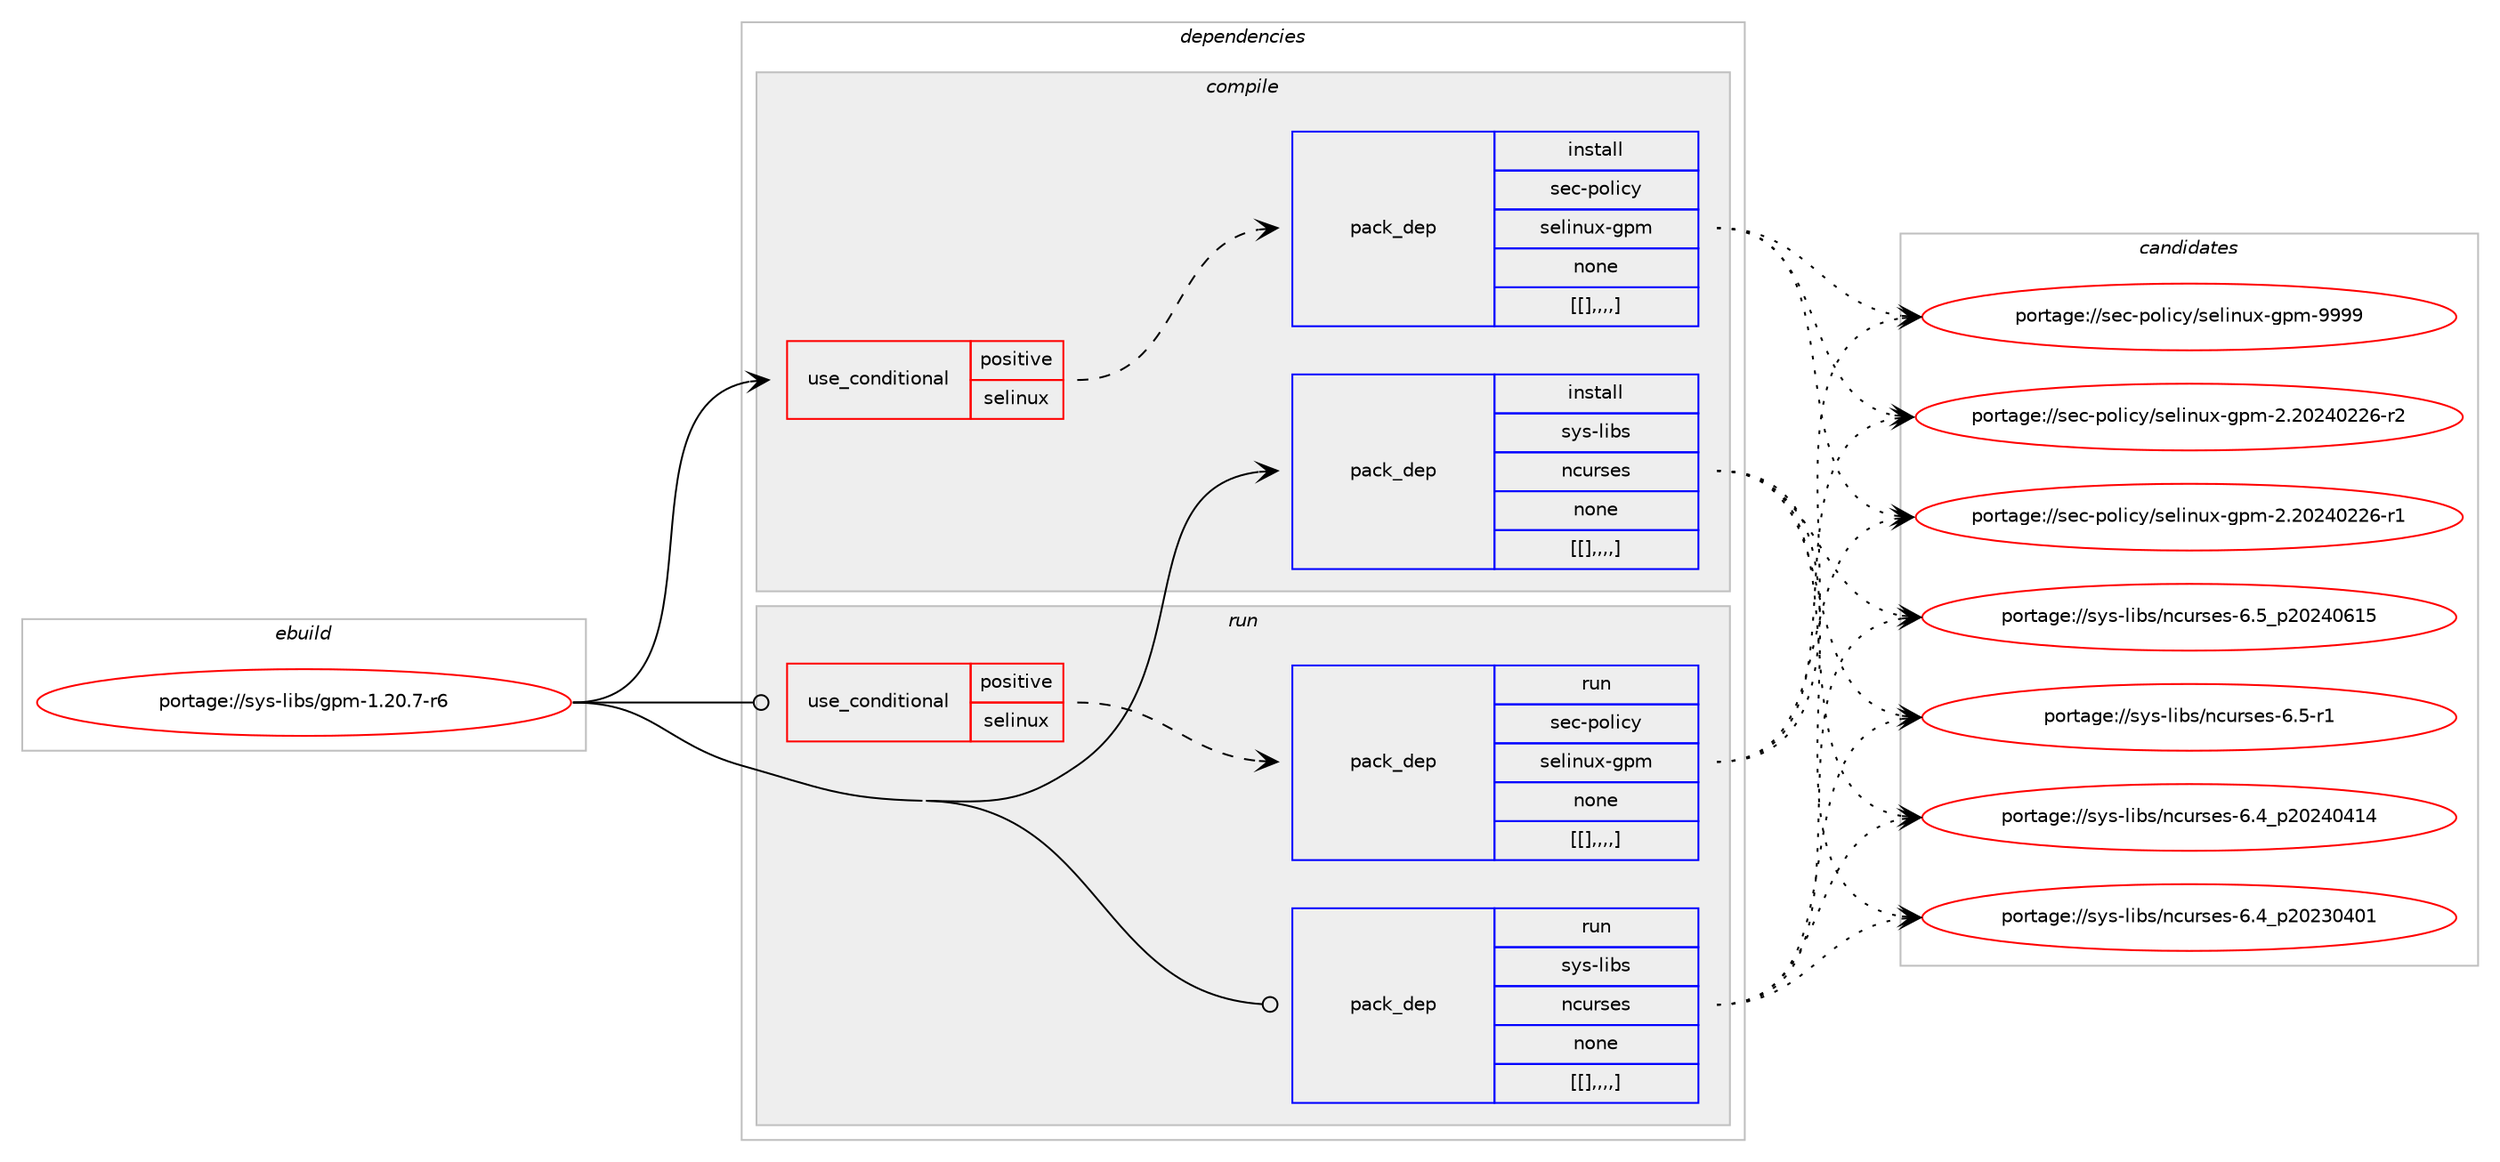 digraph prolog {

# *************
# Graph options
# *************

newrank=true;
concentrate=true;
compound=true;
graph [rankdir=LR,fontname=Helvetica,fontsize=10,ranksep=1.5];#, ranksep=2.5, nodesep=0.2];
edge  [arrowhead=vee];
node  [fontname=Helvetica,fontsize=10];

# **********
# The ebuild
# **********

subgraph cluster_leftcol {
color=gray;
label=<<i>ebuild</i>>;
id [label="portage://sys-libs/gpm-1.20.7-r6", color=red, width=4, href="../sys-libs/gpm-1.20.7-r6.svg"];
}

# ****************
# The dependencies
# ****************

subgraph cluster_midcol {
color=gray;
label=<<i>dependencies</i>>;
subgraph cluster_compile {
fillcolor="#eeeeee";
style=filled;
label=<<i>compile</i>>;
subgraph cond10075 {
dependency27095 [label=<<TABLE BORDER="0" CELLBORDER="1" CELLSPACING="0" CELLPADDING="4"><TR><TD ROWSPAN="3" CELLPADDING="10">use_conditional</TD></TR><TR><TD>positive</TD></TR><TR><TD>selinux</TD></TR></TABLE>>, shape=none, color=red];
subgraph pack16942 {
dependency27096 [label=<<TABLE BORDER="0" CELLBORDER="1" CELLSPACING="0" CELLPADDING="4" WIDTH="220"><TR><TD ROWSPAN="6" CELLPADDING="30">pack_dep</TD></TR><TR><TD WIDTH="110">install</TD></TR><TR><TD>sec-policy</TD></TR><TR><TD>selinux-gpm</TD></TR><TR><TD>none</TD></TR><TR><TD>[[],,,,]</TD></TR></TABLE>>, shape=none, color=blue];
}
dependency27095:e -> dependency27096:w [weight=20,style="dashed",arrowhead="vee"];
}
id:e -> dependency27095:w [weight=20,style="solid",arrowhead="vee"];
subgraph pack16943 {
dependency27097 [label=<<TABLE BORDER="0" CELLBORDER="1" CELLSPACING="0" CELLPADDING="4" WIDTH="220"><TR><TD ROWSPAN="6" CELLPADDING="30">pack_dep</TD></TR><TR><TD WIDTH="110">install</TD></TR><TR><TD>sys-libs</TD></TR><TR><TD>ncurses</TD></TR><TR><TD>none</TD></TR><TR><TD>[[],,,,]</TD></TR></TABLE>>, shape=none, color=blue];
}
id:e -> dependency27097:w [weight=20,style="solid",arrowhead="vee"];
}
subgraph cluster_compileandrun {
fillcolor="#eeeeee";
style=filled;
label=<<i>compile and run</i>>;
}
subgraph cluster_run {
fillcolor="#eeeeee";
style=filled;
label=<<i>run</i>>;
subgraph cond10076 {
dependency27098 [label=<<TABLE BORDER="0" CELLBORDER="1" CELLSPACING="0" CELLPADDING="4"><TR><TD ROWSPAN="3" CELLPADDING="10">use_conditional</TD></TR><TR><TD>positive</TD></TR><TR><TD>selinux</TD></TR></TABLE>>, shape=none, color=red];
subgraph pack16944 {
dependency27099 [label=<<TABLE BORDER="0" CELLBORDER="1" CELLSPACING="0" CELLPADDING="4" WIDTH="220"><TR><TD ROWSPAN="6" CELLPADDING="30">pack_dep</TD></TR><TR><TD WIDTH="110">run</TD></TR><TR><TD>sec-policy</TD></TR><TR><TD>selinux-gpm</TD></TR><TR><TD>none</TD></TR><TR><TD>[[],,,,]</TD></TR></TABLE>>, shape=none, color=blue];
}
dependency27098:e -> dependency27099:w [weight=20,style="dashed",arrowhead="vee"];
}
id:e -> dependency27098:w [weight=20,style="solid",arrowhead="odot"];
subgraph pack16945 {
dependency27100 [label=<<TABLE BORDER="0" CELLBORDER="1" CELLSPACING="0" CELLPADDING="4" WIDTH="220"><TR><TD ROWSPAN="6" CELLPADDING="30">pack_dep</TD></TR><TR><TD WIDTH="110">run</TD></TR><TR><TD>sys-libs</TD></TR><TR><TD>ncurses</TD></TR><TR><TD>none</TD></TR><TR><TD>[[],,,,]</TD></TR></TABLE>>, shape=none, color=blue];
}
id:e -> dependency27100:w [weight=20,style="solid",arrowhead="odot"];
}
}

# **************
# The candidates
# **************

subgraph cluster_choices {
rank=same;
color=gray;
label=<<i>candidates</i>>;

subgraph choice16942 {
color=black;
nodesep=1;
choice11510199451121111081059912147115101108105110117120451031121094557575757 [label="portage://sec-policy/selinux-gpm-9999", color=red, width=4,href="../sec-policy/selinux-gpm-9999.svg"];
choice115101994511211110810599121471151011081051101171204510311210945504650485052485050544511450 [label="portage://sec-policy/selinux-gpm-2.20240226-r2", color=red, width=4,href="../sec-policy/selinux-gpm-2.20240226-r2.svg"];
choice115101994511211110810599121471151011081051101171204510311210945504650485052485050544511449 [label="portage://sec-policy/selinux-gpm-2.20240226-r1", color=red, width=4,href="../sec-policy/selinux-gpm-2.20240226-r1.svg"];
dependency27096:e -> choice11510199451121111081059912147115101108105110117120451031121094557575757:w [style=dotted,weight="100"];
dependency27096:e -> choice115101994511211110810599121471151011081051101171204510311210945504650485052485050544511450:w [style=dotted,weight="100"];
dependency27096:e -> choice115101994511211110810599121471151011081051101171204510311210945504650485052485050544511449:w [style=dotted,weight="100"];
}
subgraph choice16943 {
color=black;
nodesep=1;
choice1151211154510810598115471109911711411510111545544653951125048505248544953 [label="portage://sys-libs/ncurses-6.5_p20240615", color=red, width=4,href="../sys-libs/ncurses-6.5_p20240615.svg"];
choice11512111545108105981154711099117114115101115455446534511449 [label="portage://sys-libs/ncurses-6.5-r1", color=red, width=4,href="../sys-libs/ncurses-6.5-r1.svg"];
choice1151211154510810598115471109911711411510111545544652951125048505248524952 [label="portage://sys-libs/ncurses-6.4_p20240414", color=red, width=4,href="../sys-libs/ncurses-6.4_p20240414.svg"];
choice1151211154510810598115471109911711411510111545544652951125048505148524849 [label="portage://sys-libs/ncurses-6.4_p20230401", color=red, width=4,href="../sys-libs/ncurses-6.4_p20230401.svg"];
dependency27097:e -> choice1151211154510810598115471109911711411510111545544653951125048505248544953:w [style=dotted,weight="100"];
dependency27097:e -> choice11512111545108105981154711099117114115101115455446534511449:w [style=dotted,weight="100"];
dependency27097:e -> choice1151211154510810598115471109911711411510111545544652951125048505248524952:w [style=dotted,weight="100"];
dependency27097:e -> choice1151211154510810598115471109911711411510111545544652951125048505148524849:w [style=dotted,weight="100"];
}
subgraph choice16944 {
color=black;
nodesep=1;
choice11510199451121111081059912147115101108105110117120451031121094557575757 [label="portage://sec-policy/selinux-gpm-9999", color=red, width=4,href="../sec-policy/selinux-gpm-9999.svg"];
choice115101994511211110810599121471151011081051101171204510311210945504650485052485050544511450 [label="portage://sec-policy/selinux-gpm-2.20240226-r2", color=red, width=4,href="../sec-policy/selinux-gpm-2.20240226-r2.svg"];
choice115101994511211110810599121471151011081051101171204510311210945504650485052485050544511449 [label="portage://sec-policy/selinux-gpm-2.20240226-r1", color=red, width=4,href="../sec-policy/selinux-gpm-2.20240226-r1.svg"];
dependency27099:e -> choice11510199451121111081059912147115101108105110117120451031121094557575757:w [style=dotted,weight="100"];
dependency27099:e -> choice115101994511211110810599121471151011081051101171204510311210945504650485052485050544511450:w [style=dotted,weight="100"];
dependency27099:e -> choice115101994511211110810599121471151011081051101171204510311210945504650485052485050544511449:w [style=dotted,weight="100"];
}
subgraph choice16945 {
color=black;
nodesep=1;
choice1151211154510810598115471109911711411510111545544653951125048505248544953 [label="portage://sys-libs/ncurses-6.5_p20240615", color=red, width=4,href="../sys-libs/ncurses-6.5_p20240615.svg"];
choice11512111545108105981154711099117114115101115455446534511449 [label="portage://sys-libs/ncurses-6.5-r1", color=red, width=4,href="../sys-libs/ncurses-6.5-r1.svg"];
choice1151211154510810598115471109911711411510111545544652951125048505248524952 [label="portage://sys-libs/ncurses-6.4_p20240414", color=red, width=4,href="../sys-libs/ncurses-6.4_p20240414.svg"];
choice1151211154510810598115471109911711411510111545544652951125048505148524849 [label="portage://sys-libs/ncurses-6.4_p20230401", color=red, width=4,href="../sys-libs/ncurses-6.4_p20230401.svg"];
dependency27100:e -> choice1151211154510810598115471109911711411510111545544653951125048505248544953:w [style=dotted,weight="100"];
dependency27100:e -> choice11512111545108105981154711099117114115101115455446534511449:w [style=dotted,weight="100"];
dependency27100:e -> choice1151211154510810598115471109911711411510111545544652951125048505248524952:w [style=dotted,weight="100"];
dependency27100:e -> choice1151211154510810598115471109911711411510111545544652951125048505148524849:w [style=dotted,weight="100"];
}
}

}
